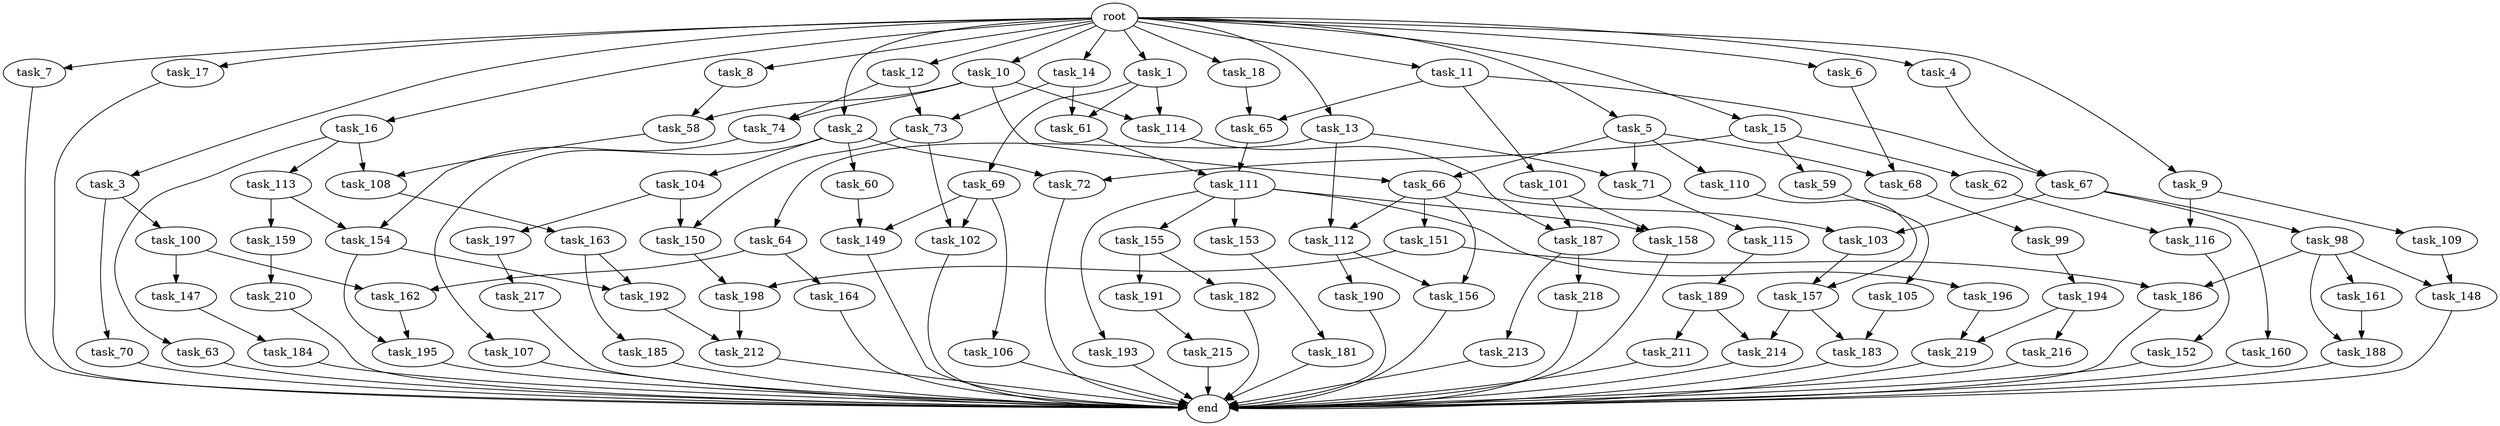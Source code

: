 digraph G {
  root [size="0.000000"];
  task_1 [size="1.024000"];
  task_2 [size="1.024000"];
  task_3 [size="1.024000"];
  task_4 [size="1.024000"];
  task_5 [size="1.024000"];
  task_6 [size="1.024000"];
  task_7 [size="1.024000"];
  task_8 [size="1.024000"];
  task_9 [size="1.024000"];
  task_10 [size="1.024000"];
  task_11 [size="1.024000"];
  task_12 [size="1.024000"];
  task_13 [size="1.024000"];
  task_14 [size="1.024000"];
  task_15 [size="1.024000"];
  task_16 [size="1.024000"];
  task_17 [size="1.024000"];
  task_18 [size="1.024000"];
  task_58 [size="171798691.840000"];
  task_59 [size="695784701.952000"];
  task_60 [size="34359738.368000"];
  task_61 [size="523986010.112000"];
  task_62 [size="695784701.952000"];
  task_63 [size="214748364.800000"];
  task_64 [size="420906795.008000"];
  task_65 [size="996432412.672000"];
  task_66 [size="249108103.168000"];
  task_67 [size="833223655.424000"];
  task_68 [size="523986010.112000"];
  task_69 [size="214748364.800000"];
  task_70 [size="309237645.312000"];
  task_71 [size="635655159.808000"];
  task_72 [size="730144440.320000"];
  task_73 [size="343597383.680000"];
  task_74 [size="68719476.736000"];
  task_98 [size="77309411.328000"];
  task_99 [size="420906795.008000"];
  task_100 [size="309237645.312000"];
  task_101 [size="137438953.472000"];
  task_102 [size="584115552.256000"];
  task_103 [size="773094113.280000"];
  task_104 [size="34359738.368000"];
  task_105 [size="34359738.368000"];
  task_106 [size="549755813.888000"];
  task_107 [size="34359738.368000"];
  task_108 [size="635655159.808000"];
  task_109 [size="77309411.328000"];
  task_110 [size="214748364.800000"];
  task_111 [size="635655159.808000"];
  task_112 [size="1116691496.960000"];
  task_113 [size="214748364.800000"];
  task_114 [size="249108103.168000"];
  task_115 [size="309237645.312000"];
  task_116 [size="627065225.216000"];
  task_147 [size="858993459.200000"];
  task_148 [size="343597383.680000"];
  task_149 [size="687194767.360000"];
  task_150 [size="68719476.736000"];
  task_151 [size="695784701.952000"];
  task_152 [size="549755813.888000"];
  task_153 [size="77309411.328000"];
  task_154 [size="386547056.640000"];
  task_155 [size="77309411.328000"];
  task_156 [size="1116691496.960000"];
  task_157 [size="1245540515.840000"];
  task_158 [size="936302870.528000"];
  task_159 [size="309237645.312000"];
  task_160 [size="77309411.328000"];
  task_161 [size="309237645.312000"];
  task_162 [size="1279900254.208000"];
  task_163 [size="858993459.200000"];
  task_164 [size="420906795.008000"];
  task_181 [size="695784701.952000"];
  task_182 [size="420906795.008000"];
  task_183 [size="893353197.568000"];
  task_184 [size="695784701.952000"];
  task_185 [size="214748364.800000"];
  task_186 [size="858993459.200000"];
  task_187 [size="1168231104.512000"];
  task_188 [size="343597383.680000"];
  task_189 [size="137438953.472000"];
  task_190 [size="420906795.008000"];
  task_191 [size="420906795.008000"];
  task_192 [size="635655159.808000"];
  task_193 [size="77309411.328000"];
  task_194 [size="420906795.008000"];
  task_195 [size="1116691496.960000"];
  task_196 [size="77309411.328000"];
  task_197 [size="34359738.368000"];
  task_198 [size="1245540515.840000"];
  task_210 [size="137438953.472000"];
  task_211 [size="309237645.312000"];
  task_212 [size="292057776.128000"];
  task_213 [size="137438953.472000"];
  task_214 [size="1168231104.512000"];
  task_215 [size="34359738.368000"];
  task_216 [size="137438953.472000"];
  task_217 [size="309237645.312000"];
  task_218 [size="137438953.472000"];
  task_219 [size="274877906.944000"];
  end [size="0.000000"];

  root -> task_1 [size="1.000000"];
  root -> task_2 [size="1.000000"];
  root -> task_3 [size="1.000000"];
  root -> task_4 [size="1.000000"];
  root -> task_5 [size="1.000000"];
  root -> task_6 [size="1.000000"];
  root -> task_7 [size="1.000000"];
  root -> task_8 [size="1.000000"];
  root -> task_9 [size="1.000000"];
  root -> task_10 [size="1.000000"];
  root -> task_11 [size="1.000000"];
  root -> task_12 [size="1.000000"];
  root -> task_13 [size="1.000000"];
  root -> task_14 [size="1.000000"];
  root -> task_15 [size="1.000000"];
  root -> task_16 [size="1.000000"];
  root -> task_17 [size="1.000000"];
  root -> task_18 [size="1.000000"];
  task_1 -> task_61 [size="209715200.000000"];
  task_1 -> task_69 [size="209715200.000000"];
  task_1 -> task_114 [size="209715200.000000"];
  task_2 -> task_60 [size="33554432.000000"];
  task_2 -> task_72 [size="33554432.000000"];
  task_2 -> task_104 [size="33554432.000000"];
  task_2 -> task_107 [size="33554432.000000"];
  task_3 -> task_70 [size="301989888.000000"];
  task_3 -> task_100 [size="301989888.000000"];
  task_4 -> task_67 [size="679477248.000000"];
  task_5 -> task_66 [size="209715200.000000"];
  task_5 -> task_68 [size="209715200.000000"];
  task_5 -> task_71 [size="209715200.000000"];
  task_5 -> task_110 [size="209715200.000000"];
  task_6 -> task_68 [size="301989888.000000"];
  task_7 -> end [size="1.000000"];
  task_8 -> task_58 [size="134217728.000000"];
  task_9 -> task_109 [size="75497472.000000"];
  task_9 -> task_116 [size="75497472.000000"];
  task_10 -> task_58 [size="33554432.000000"];
  task_10 -> task_66 [size="33554432.000000"];
  task_10 -> task_74 [size="33554432.000000"];
  task_10 -> task_114 [size="33554432.000000"];
  task_11 -> task_65 [size="134217728.000000"];
  task_11 -> task_67 [size="134217728.000000"];
  task_11 -> task_101 [size="134217728.000000"];
  task_12 -> task_73 [size="33554432.000000"];
  task_12 -> task_74 [size="33554432.000000"];
  task_13 -> task_64 [size="411041792.000000"];
  task_13 -> task_71 [size="411041792.000000"];
  task_13 -> task_112 [size="411041792.000000"];
  task_14 -> task_61 [size="301989888.000000"];
  task_14 -> task_73 [size="301989888.000000"];
  task_15 -> task_59 [size="679477248.000000"];
  task_15 -> task_62 [size="679477248.000000"];
  task_15 -> task_72 [size="679477248.000000"];
  task_16 -> task_63 [size="209715200.000000"];
  task_16 -> task_108 [size="209715200.000000"];
  task_16 -> task_113 [size="209715200.000000"];
  task_17 -> end [size="1.000000"];
  task_18 -> task_65 [size="838860800.000000"];
  task_58 -> task_108 [size="411041792.000000"];
  task_59 -> task_105 [size="33554432.000000"];
  task_60 -> task_149 [size="134217728.000000"];
  task_61 -> task_111 [size="209715200.000000"];
  task_62 -> task_116 [size="536870912.000000"];
  task_63 -> end [size="1.000000"];
  task_64 -> task_162 [size="411041792.000000"];
  task_64 -> task_164 [size="411041792.000000"];
  task_65 -> task_111 [size="411041792.000000"];
  task_66 -> task_103 [size="679477248.000000"];
  task_66 -> task_112 [size="679477248.000000"];
  task_66 -> task_151 [size="679477248.000000"];
  task_66 -> task_156 [size="679477248.000000"];
  task_67 -> task_98 [size="75497472.000000"];
  task_67 -> task_103 [size="75497472.000000"];
  task_67 -> task_160 [size="75497472.000000"];
  task_68 -> task_99 [size="411041792.000000"];
  task_69 -> task_102 [size="536870912.000000"];
  task_69 -> task_106 [size="536870912.000000"];
  task_69 -> task_149 [size="536870912.000000"];
  task_70 -> end [size="1.000000"];
  task_71 -> task_115 [size="301989888.000000"];
  task_72 -> end [size="1.000000"];
  task_73 -> task_102 [size="33554432.000000"];
  task_73 -> task_150 [size="33554432.000000"];
  task_74 -> task_154 [size="75497472.000000"];
  task_98 -> task_148 [size="301989888.000000"];
  task_98 -> task_161 [size="301989888.000000"];
  task_98 -> task_186 [size="301989888.000000"];
  task_98 -> task_188 [size="301989888.000000"];
  task_99 -> task_194 [size="411041792.000000"];
  task_100 -> task_147 [size="838860800.000000"];
  task_100 -> task_162 [size="838860800.000000"];
  task_101 -> task_158 [size="838860800.000000"];
  task_101 -> task_187 [size="838860800.000000"];
  task_102 -> end [size="1.000000"];
  task_103 -> task_157 [size="679477248.000000"];
  task_104 -> task_150 [size="33554432.000000"];
  task_104 -> task_197 [size="33554432.000000"];
  task_105 -> task_183 [size="33554432.000000"];
  task_106 -> end [size="1.000000"];
  task_107 -> end [size="1.000000"];
  task_108 -> task_163 [size="838860800.000000"];
  task_109 -> task_148 [size="33554432.000000"];
  task_110 -> task_157 [size="536870912.000000"];
  task_111 -> task_153 [size="75497472.000000"];
  task_111 -> task_155 [size="75497472.000000"];
  task_111 -> task_158 [size="75497472.000000"];
  task_111 -> task_193 [size="75497472.000000"];
  task_111 -> task_196 [size="75497472.000000"];
  task_112 -> task_156 [size="411041792.000000"];
  task_112 -> task_190 [size="411041792.000000"];
  task_113 -> task_154 [size="301989888.000000"];
  task_113 -> task_159 [size="301989888.000000"];
  task_114 -> task_187 [size="301989888.000000"];
  task_115 -> task_189 [size="134217728.000000"];
  task_116 -> task_152 [size="536870912.000000"];
  task_147 -> task_184 [size="679477248.000000"];
  task_148 -> end [size="1.000000"];
  task_149 -> end [size="1.000000"];
  task_150 -> task_198 [size="679477248.000000"];
  task_151 -> task_186 [size="536870912.000000"];
  task_151 -> task_198 [size="536870912.000000"];
  task_152 -> end [size="1.000000"];
  task_153 -> task_181 [size="679477248.000000"];
  task_154 -> task_192 [size="411041792.000000"];
  task_154 -> task_195 [size="411041792.000000"];
  task_155 -> task_182 [size="411041792.000000"];
  task_155 -> task_191 [size="411041792.000000"];
  task_156 -> end [size="1.000000"];
  task_157 -> task_183 [size="838860800.000000"];
  task_157 -> task_214 [size="838860800.000000"];
  task_158 -> end [size="1.000000"];
  task_159 -> task_210 [size="134217728.000000"];
  task_160 -> end [size="1.000000"];
  task_161 -> task_188 [size="33554432.000000"];
  task_162 -> task_195 [size="679477248.000000"];
  task_163 -> task_185 [size="209715200.000000"];
  task_163 -> task_192 [size="209715200.000000"];
  task_164 -> end [size="1.000000"];
  task_181 -> end [size="1.000000"];
  task_182 -> end [size="1.000000"];
  task_183 -> end [size="1.000000"];
  task_184 -> end [size="1.000000"];
  task_185 -> end [size="1.000000"];
  task_186 -> end [size="1.000000"];
  task_187 -> task_213 [size="134217728.000000"];
  task_187 -> task_218 [size="134217728.000000"];
  task_188 -> end [size="1.000000"];
  task_189 -> task_211 [size="301989888.000000"];
  task_189 -> task_214 [size="301989888.000000"];
  task_190 -> end [size="1.000000"];
  task_191 -> task_215 [size="33554432.000000"];
  task_192 -> task_212 [size="75497472.000000"];
  task_193 -> end [size="1.000000"];
  task_194 -> task_216 [size="134217728.000000"];
  task_194 -> task_219 [size="134217728.000000"];
  task_195 -> end [size="1.000000"];
  task_196 -> task_219 [size="134217728.000000"];
  task_197 -> task_217 [size="301989888.000000"];
  task_198 -> task_212 [size="209715200.000000"];
  task_210 -> end [size="1.000000"];
  task_211 -> end [size="1.000000"];
  task_212 -> end [size="1.000000"];
  task_213 -> end [size="1.000000"];
  task_214 -> end [size="1.000000"];
  task_215 -> end [size="1.000000"];
  task_216 -> end [size="1.000000"];
  task_217 -> end [size="1.000000"];
  task_218 -> end [size="1.000000"];
  task_219 -> end [size="1.000000"];
}
